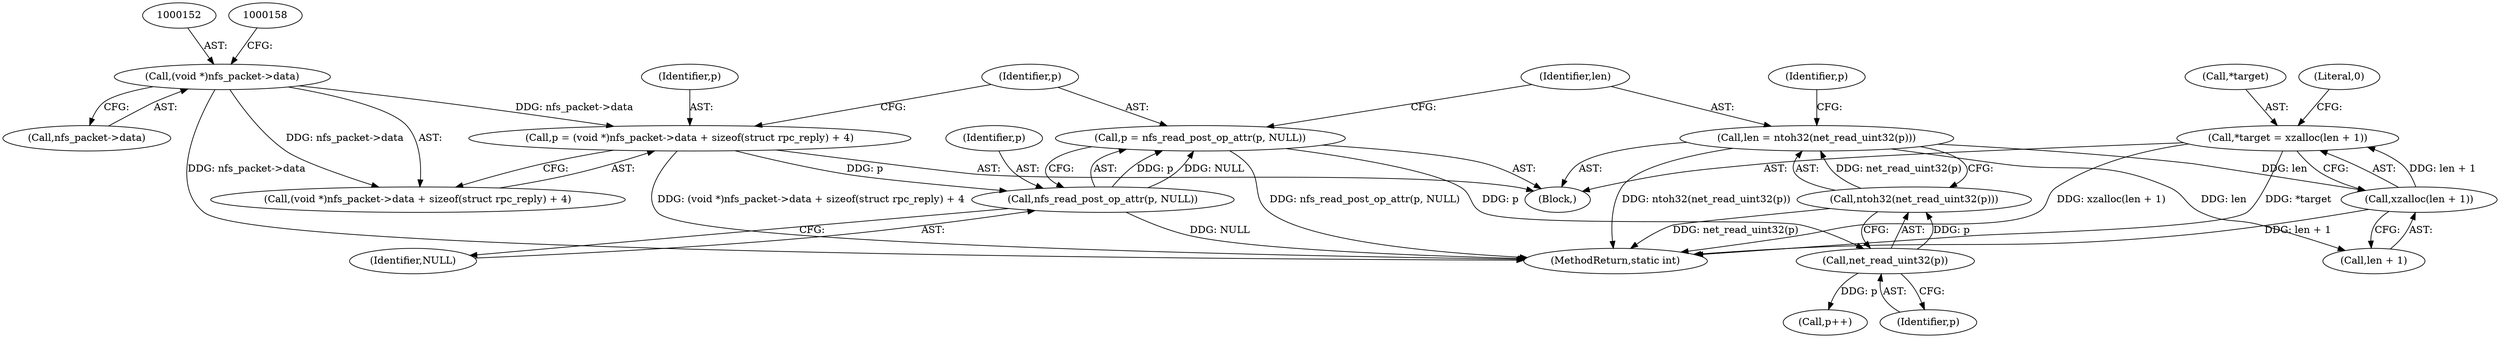 digraph "0_pengutronix_574ce994016107ad8ab0f845a785f28d7eaa5208@pointer" {
"1000172" [label="(Call,*target = xzalloc(len + 1))"];
"1000175" [label="(Call,xzalloc(len + 1))"];
"1000165" [label="(Call,len = ntoh32(net_read_uint32(p)))"];
"1000167" [label="(Call,ntoh32(net_read_uint32(p)))"];
"1000168" [label="(Call,net_read_uint32(p))"];
"1000160" [label="(Call,p = nfs_read_post_op_attr(p, NULL))"];
"1000162" [label="(Call,nfs_read_post_op_attr(p, NULL))"];
"1000148" [label="(Call,p = (void *)nfs_packet->data + sizeof(struct rpc_reply) + 4)"];
"1000151" [label="(Call,(void *)nfs_packet->data)"];
"1000148" [label="(Call,p = (void *)nfs_packet->data + sizeof(struct rpc_reply) + 4)"];
"1000172" [label="(Call,*target = xzalloc(len + 1))"];
"1000181" [label="(MethodReturn,static int)"];
"1000167" [label="(Call,ntoh32(net_read_uint32(p)))"];
"1000170" [label="(Call,p++)"];
"1000171" [label="(Identifier,p)"];
"1000169" [label="(Identifier,p)"];
"1000151" [label="(Call,(void *)nfs_packet->data)"];
"1000168" [label="(Call,net_read_uint32(p))"];
"1000153" [label="(Call,nfs_packet->data)"];
"1000176" [label="(Call,len + 1)"];
"1000149" [label="(Identifier,p)"];
"1000164" [label="(Identifier,NULL)"];
"1000163" [label="(Identifier,p)"];
"1000175" [label="(Call,xzalloc(len + 1))"];
"1000160" [label="(Call,p = nfs_read_post_op_attr(p, NULL))"];
"1000173" [label="(Call,*target)"];
"1000165" [label="(Call,len = ntoh32(net_read_uint32(p)))"];
"1000166" [label="(Identifier,len)"];
"1000162" [label="(Call,nfs_read_post_op_attr(p, NULL))"];
"1000150" [label="(Call,(void *)nfs_packet->data + sizeof(struct rpc_reply) + 4)"];
"1000180" [label="(Literal,0)"];
"1000161" [label="(Identifier,p)"];
"1000106" [label="(Block,)"];
"1000172" -> "1000106"  [label="AST: "];
"1000172" -> "1000175"  [label="CFG: "];
"1000173" -> "1000172"  [label="AST: "];
"1000175" -> "1000172"  [label="AST: "];
"1000180" -> "1000172"  [label="CFG: "];
"1000172" -> "1000181"  [label="DDG: *target"];
"1000172" -> "1000181"  [label="DDG: xzalloc(len + 1)"];
"1000175" -> "1000172"  [label="DDG: len + 1"];
"1000175" -> "1000176"  [label="CFG: "];
"1000176" -> "1000175"  [label="AST: "];
"1000175" -> "1000181"  [label="DDG: len + 1"];
"1000165" -> "1000175"  [label="DDG: len"];
"1000165" -> "1000106"  [label="AST: "];
"1000165" -> "1000167"  [label="CFG: "];
"1000166" -> "1000165"  [label="AST: "];
"1000167" -> "1000165"  [label="AST: "];
"1000171" -> "1000165"  [label="CFG: "];
"1000165" -> "1000181"  [label="DDG: ntoh32(net_read_uint32(p))"];
"1000167" -> "1000165"  [label="DDG: net_read_uint32(p)"];
"1000165" -> "1000176"  [label="DDG: len"];
"1000167" -> "1000168"  [label="CFG: "];
"1000168" -> "1000167"  [label="AST: "];
"1000167" -> "1000181"  [label="DDG: net_read_uint32(p)"];
"1000168" -> "1000167"  [label="DDG: p"];
"1000168" -> "1000169"  [label="CFG: "];
"1000169" -> "1000168"  [label="AST: "];
"1000160" -> "1000168"  [label="DDG: p"];
"1000168" -> "1000170"  [label="DDG: p"];
"1000160" -> "1000106"  [label="AST: "];
"1000160" -> "1000162"  [label="CFG: "];
"1000161" -> "1000160"  [label="AST: "];
"1000162" -> "1000160"  [label="AST: "];
"1000166" -> "1000160"  [label="CFG: "];
"1000160" -> "1000181"  [label="DDG: nfs_read_post_op_attr(p, NULL)"];
"1000162" -> "1000160"  [label="DDG: p"];
"1000162" -> "1000160"  [label="DDG: NULL"];
"1000162" -> "1000164"  [label="CFG: "];
"1000163" -> "1000162"  [label="AST: "];
"1000164" -> "1000162"  [label="AST: "];
"1000162" -> "1000181"  [label="DDG: NULL"];
"1000148" -> "1000162"  [label="DDG: p"];
"1000148" -> "1000106"  [label="AST: "];
"1000148" -> "1000150"  [label="CFG: "];
"1000149" -> "1000148"  [label="AST: "];
"1000150" -> "1000148"  [label="AST: "];
"1000161" -> "1000148"  [label="CFG: "];
"1000148" -> "1000181"  [label="DDG: (void *)nfs_packet->data + sizeof(struct rpc_reply) + 4"];
"1000151" -> "1000148"  [label="DDG: nfs_packet->data"];
"1000151" -> "1000150"  [label="AST: "];
"1000151" -> "1000153"  [label="CFG: "];
"1000152" -> "1000151"  [label="AST: "];
"1000153" -> "1000151"  [label="AST: "];
"1000158" -> "1000151"  [label="CFG: "];
"1000151" -> "1000181"  [label="DDG: nfs_packet->data"];
"1000151" -> "1000150"  [label="DDG: nfs_packet->data"];
}
